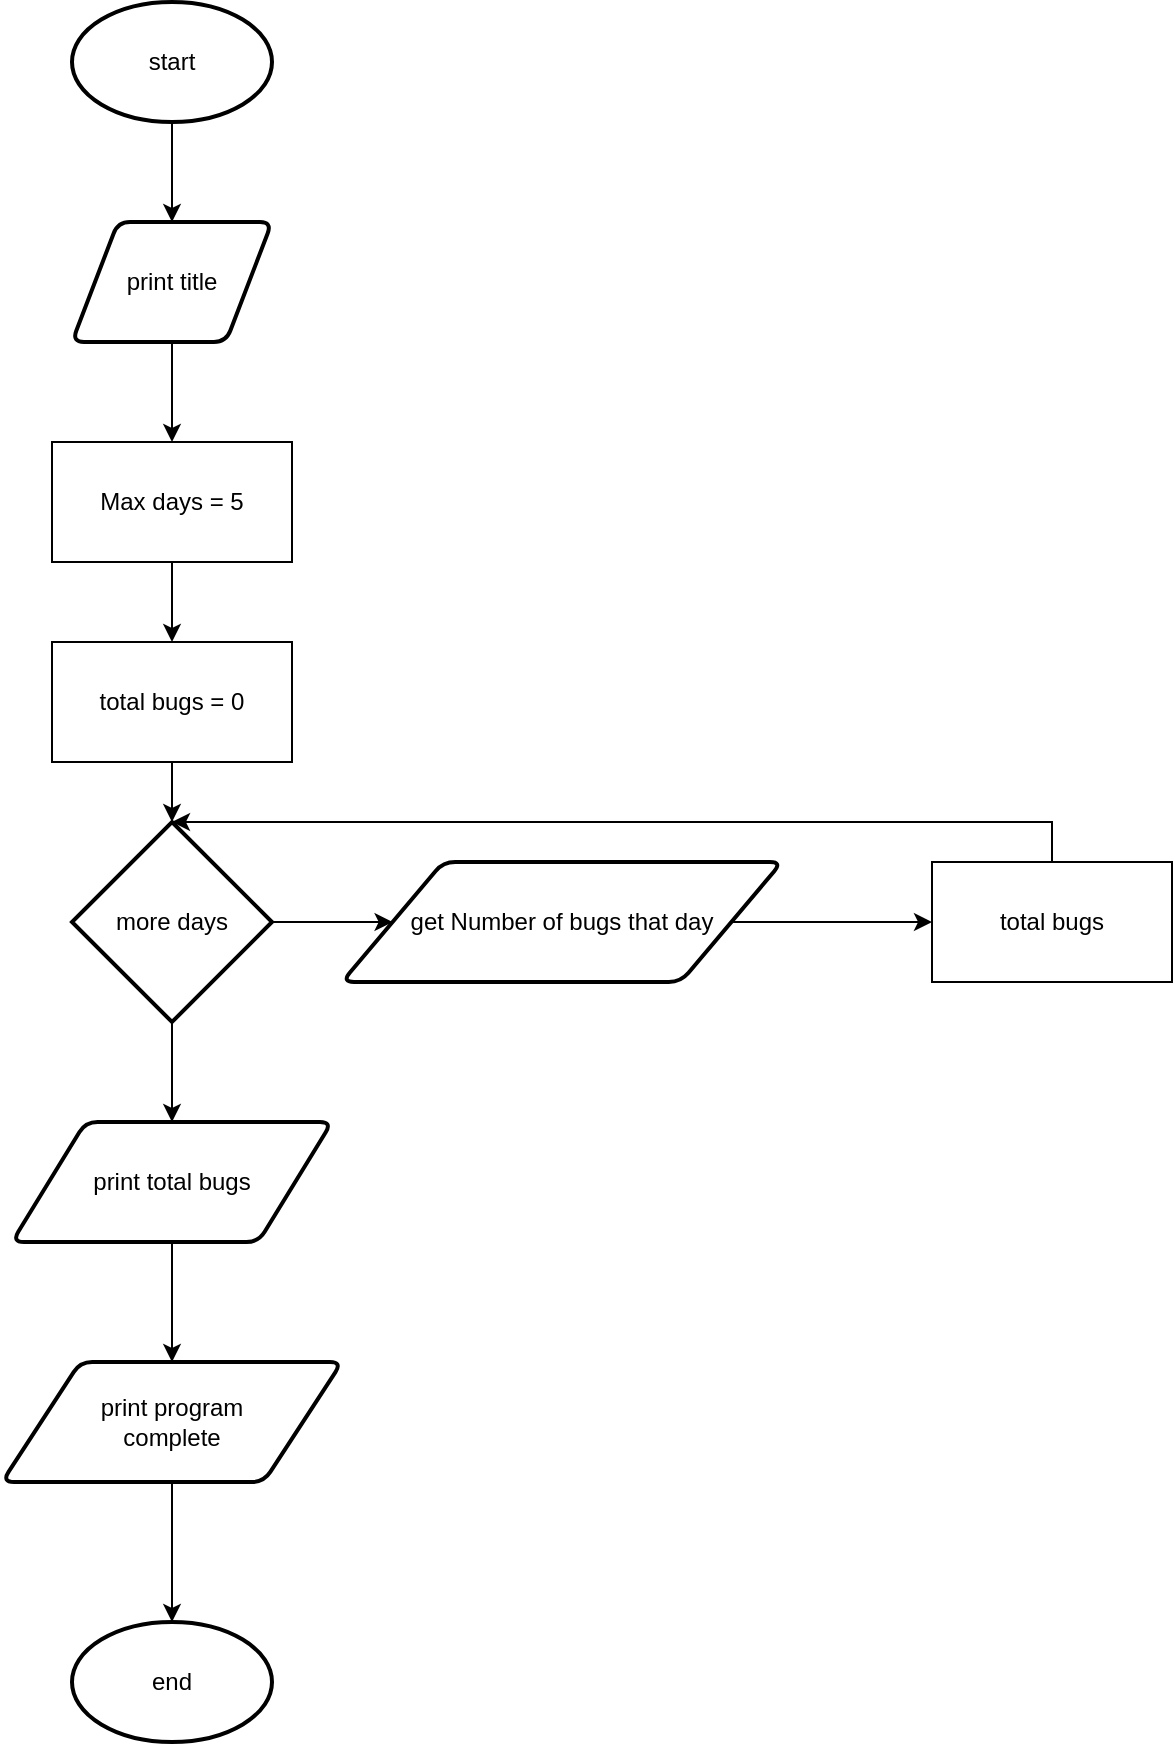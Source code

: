 <mxfile version="15.3.7"><diagram id="rzSodYPeGLO8oFmf_Lwy" name="Page-1"><mxGraphModel dx="780" dy="1111" grid="1" gridSize="10" guides="1" tooltips="1" connect="1" arrows="1" fold="1" page="1" pageScale="1" pageWidth="850" pageHeight="1100" math="0" shadow="0"><root><mxCell id="0"/><mxCell id="1" parent="0"/><mxCell id="RIo6r1fAKUyaXYLKKFib-1" value="end" style="strokeWidth=2;html=1;shape=mxgraph.flowchart.start_1;whiteSpace=wrap;" vertex="1" parent="1"><mxGeometry x="70" y="840" width="100" height="60" as="geometry"/></mxCell><mxCell id="RIo6r1fAKUyaXYLKKFib-17" value="" style="edgeStyle=orthogonalEdgeStyle;rounded=0;orthogonalLoop=1;jettySize=auto;html=1;" edge="1" parent="1" source="RIo6r1fAKUyaXYLKKFib-2" target="RIo6r1fAKUyaXYLKKFib-6"><mxGeometry relative="1" as="geometry"/></mxCell><mxCell id="RIo6r1fAKUyaXYLKKFib-2" value="start" style="strokeWidth=2;html=1;shape=mxgraph.flowchart.start_1;whiteSpace=wrap;" vertex="1" parent="1"><mxGeometry x="70" y="30" width="100" height="60" as="geometry"/></mxCell><mxCell id="RIo6r1fAKUyaXYLKKFib-20" value="" style="edgeStyle=orthogonalEdgeStyle;rounded=0;orthogonalLoop=1;jettySize=auto;html=1;" edge="1" parent="1" source="RIo6r1fAKUyaXYLKKFib-3" target="RIo6r1fAKUyaXYLKKFib-1"><mxGeometry relative="1" as="geometry"/></mxCell><mxCell id="RIo6r1fAKUyaXYLKKFib-3" value="&lt;div&gt;print program &lt;br&gt;&lt;/div&gt;&lt;div&gt;complete&lt;br&gt;&lt;/div&gt;" style="shape=parallelogram;html=1;strokeWidth=2;perimeter=parallelogramPerimeter;whiteSpace=wrap;rounded=1;arcSize=12;size=0.23;" vertex="1" parent="1"><mxGeometry x="35" y="710" width="170" height="60" as="geometry"/></mxCell><mxCell id="RIo6r1fAKUyaXYLKKFib-19" value="" style="edgeStyle=orthogonalEdgeStyle;rounded=0;orthogonalLoop=1;jettySize=auto;html=1;" edge="1" parent="1" source="RIo6r1fAKUyaXYLKKFib-4" target="RIo6r1fAKUyaXYLKKFib-3"><mxGeometry relative="1" as="geometry"/></mxCell><mxCell id="RIo6r1fAKUyaXYLKKFib-4" value="print total bugs" style="shape=parallelogram;html=1;strokeWidth=2;perimeter=parallelogramPerimeter;whiteSpace=wrap;rounded=1;arcSize=12;size=0.23;" vertex="1" parent="1"><mxGeometry x="40" y="590" width="160" height="60" as="geometry"/></mxCell><mxCell id="RIo6r1fAKUyaXYLKKFib-12" value="" style="edgeStyle=orthogonalEdgeStyle;rounded=0;orthogonalLoop=1;jettySize=auto;html=1;" edge="1" parent="1" source="RIo6r1fAKUyaXYLKKFib-5" target="RIo6r1fAKUyaXYLKKFib-10"><mxGeometry relative="1" as="geometry"/></mxCell><mxCell id="RIo6r1fAKUyaXYLKKFib-5" value="get Number of bugs that day " style="shape=parallelogram;html=1;strokeWidth=2;perimeter=parallelogramPerimeter;whiteSpace=wrap;rounded=1;arcSize=12;size=0.23;" vertex="1" parent="1"><mxGeometry x="205" y="460" width="220" height="60" as="geometry"/></mxCell><mxCell id="RIo6r1fAKUyaXYLKKFib-16" value="" style="edgeStyle=orthogonalEdgeStyle;rounded=0;orthogonalLoop=1;jettySize=auto;html=1;" edge="1" parent="1" source="RIo6r1fAKUyaXYLKKFib-6" target="RIo6r1fAKUyaXYLKKFib-7"><mxGeometry relative="1" as="geometry"/></mxCell><mxCell id="RIo6r1fAKUyaXYLKKFib-6" value="print title" style="shape=parallelogram;html=1;strokeWidth=2;perimeter=parallelogramPerimeter;whiteSpace=wrap;rounded=1;arcSize=12;size=0.23;" vertex="1" parent="1"><mxGeometry x="70" y="140" width="100" height="60" as="geometry"/></mxCell><mxCell id="RIo6r1fAKUyaXYLKKFib-15" value="" style="edgeStyle=orthogonalEdgeStyle;rounded=0;orthogonalLoop=1;jettySize=auto;html=1;" edge="1" parent="1" source="RIo6r1fAKUyaXYLKKFib-7" target="RIo6r1fAKUyaXYLKKFib-8"><mxGeometry relative="1" as="geometry"/></mxCell><mxCell id="RIo6r1fAKUyaXYLKKFib-7" value="Max days = 5" style="rounded=0;whiteSpace=wrap;html=1;" vertex="1" parent="1"><mxGeometry x="60" y="250" width="120" height="60" as="geometry"/></mxCell><mxCell id="RIo6r1fAKUyaXYLKKFib-14" value="" style="edgeStyle=orthogonalEdgeStyle;rounded=0;orthogonalLoop=1;jettySize=auto;html=1;" edge="1" parent="1" source="RIo6r1fAKUyaXYLKKFib-8" target="RIo6r1fAKUyaXYLKKFib-9"><mxGeometry relative="1" as="geometry"/></mxCell><mxCell id="RIo6r1fAKUyaXYLKKFib-8" value="total bugs = 0 " style="rounded=0;whiteSpace=wrap;html=1;" vertex="1" parent="1"><mxGeometry x="60" y="350" width="120" height="60" as="geometry"/></mxCell><mxCell id="RIo6r1fAKUyaXYLKKFib-11" value="" style="edgeStyle=orthogonalEdgeStyle;rounded=0;orthogonalLoop=1;jettySize=auto;html=1;" edge="1" parent="1" source="RIo6r1fAKUyaXYLKKFib-9" target="RIo6r1fAKUyaXYLKKFib-5"><mxGeometry relative="1" as="geometry"/></mxCell><mxCell id="RIo6r1fAKUyaXYLKKFib-18" value="" style="edgeStyle=orthogonalEdgeStyle;rounded=0;orthogonalLoop=1;jettySize=auto;html=1;" edge="1" parent="1" source="RIo6r1fAKUyaXYLKKFib-9" target="RIo6r1fAKUyaXYLKKFib-4"><mxGeometry relative="1" as="geometry"/></mxCell><mxCell id="RIo6r1fAKUyaXYLKKFib-9" value="more days " style="strokeWidth=2;html=1;shape=mxgraph.flowchart.decision;whiteSpace=wrap;" vertex="1" parent="1"><mxGeometry x="70" y="440" width="100" height="100" as="geometry"/></mxCell><mxCell id="RIo6r1fAKUyaXYLKKFib-13" style="edgeStyle=orthogonalEdgeStyle;rounded=0;orthogonalLoop=1;jettySize=auto;html=1;exitX=0.5;exitY=0;exitDx=0;exitDy=0;entryX=0.5;entryY=0;entryDx=0;entryDy=0;entryPerimeter=0;" edge="1" parent="1" source="RIo6r1fAKUyaXYLKKFib-10" target="RIo6r1fAKUyaXYLKKFib-9"><mxGeometry relative="1" as="geometry"/></mxCell><mxCell id="RIo6r1fAKUyaXYLKKFib-10" value="total bugs" style="rounded=0;whiteSpace=wrap;html=1;" vertex="1" parent="1"><mxGeometry x="500" y="460" width="120" height="60" as="geometry"/></mxCell></root></mxGraphModel></diagram></mxfile>